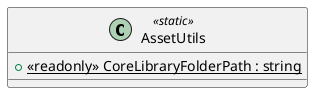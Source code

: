 @startuml
class AssetUtils <<static>> {
    + {static} <<readonly>> CoreLibraryFolderPath : string
}
@enduml
